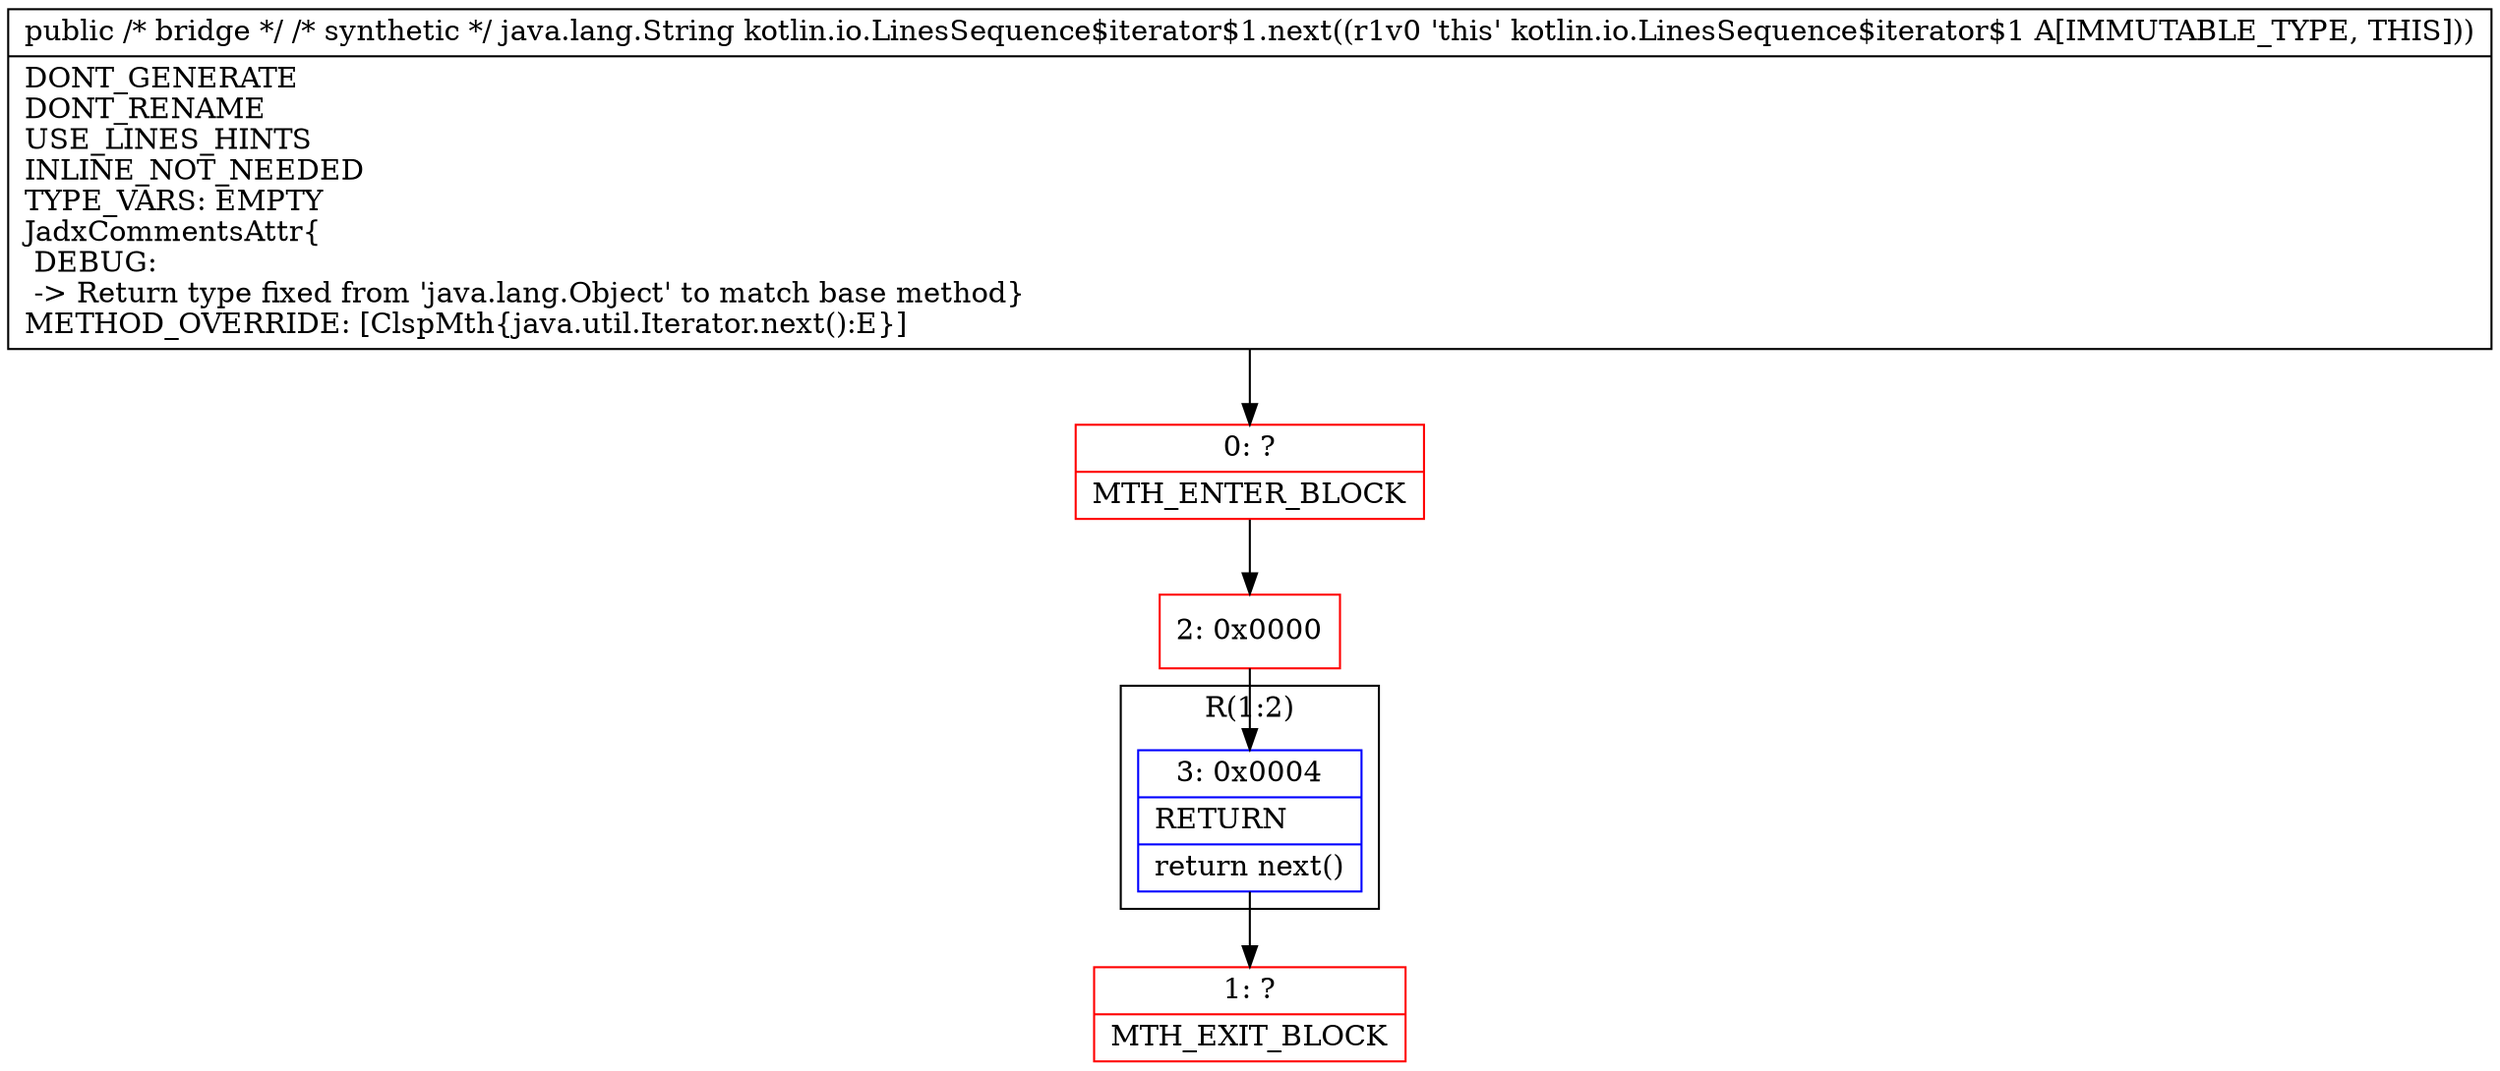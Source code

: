 digraph "CFG forkotlin.io.LinesSequence$iterator$1.next()Ljava\/lang\/Object;" {
subgraph cluster_Region_1211192118 {
label = "R(1:2)";
node [shape=record,color=blue];
Node_3 [shape=record,label="{3\:\ 0x0004|RETURN\l|return next()\l}"];
}
Node_0 [shape=record,color=red,label="{0\:\ ?|MTH_ENTER_BLOCK\l}"];
Node_2 [shape=record,color=red,label="{2\:\ 0x0000}"];
Node_1 [shape=record,color=red,label="{1\:\ ?|MTH_EXIT_BLOCK\l}"];
MethodNode[shape=record,label="{public \/* bridge *\/ \/* synthetic *\/ java.lang.String kotlin.io.LinesSequence$iterator$1.next((r1v0 'this' kotlin.io.LinesSequence$iterator$1 A[IMMUTABLE_TYPE, THIS]))  | DONT_GENERATE\lDONT_RENAME\lUSE_LINES_HINTS\lINLINE_NOT_NEEDED\lTYPE_VARS: EMPTY\lJadxCommentsAttr\{\l DEBUG: \l \-\> Return type fixed from 'java.lang.Object' to match base method\}\lMETHOD_OVERRIDE: [ClspMth\{java.util.Iterator.next():E\}]\l}"];
MethodNode -> Node_0;Node_3 -> Node_1;
Node_0 -> Node_2;
Node_2 -> Node_3;
}

